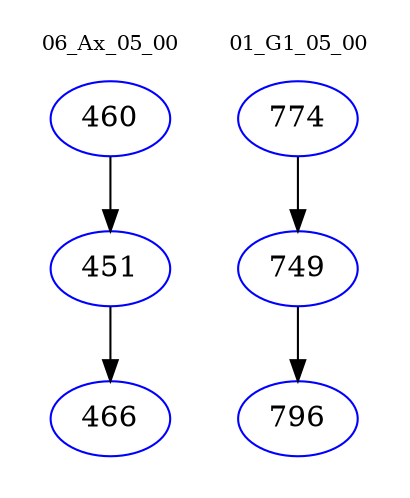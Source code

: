 digraph{
subgraph cluster_0 {
color = white
label = "06_Ax_05_00";
fontsize=10;
T0_460 [label="460", color="blue"]
T0_460 -> T0_451 [color="black"]
T0_451 [label="451", color="blue"]
T0_451 -> T0_466 [color="black"]
T0_466 [label="466", color="blue"]
}
subgraph cluster_1 {
color = white
label = "01_G1_05_00";
fontsize=10;
T1_774 [label="774", color="blue"]
T1_774 -> T1_749 [color="black"]
T1_749 [label="749", color="blue"]
T1_749 -> T1_796 [color="black"]
T1_796 [label="796", color="blue"]
}
}
